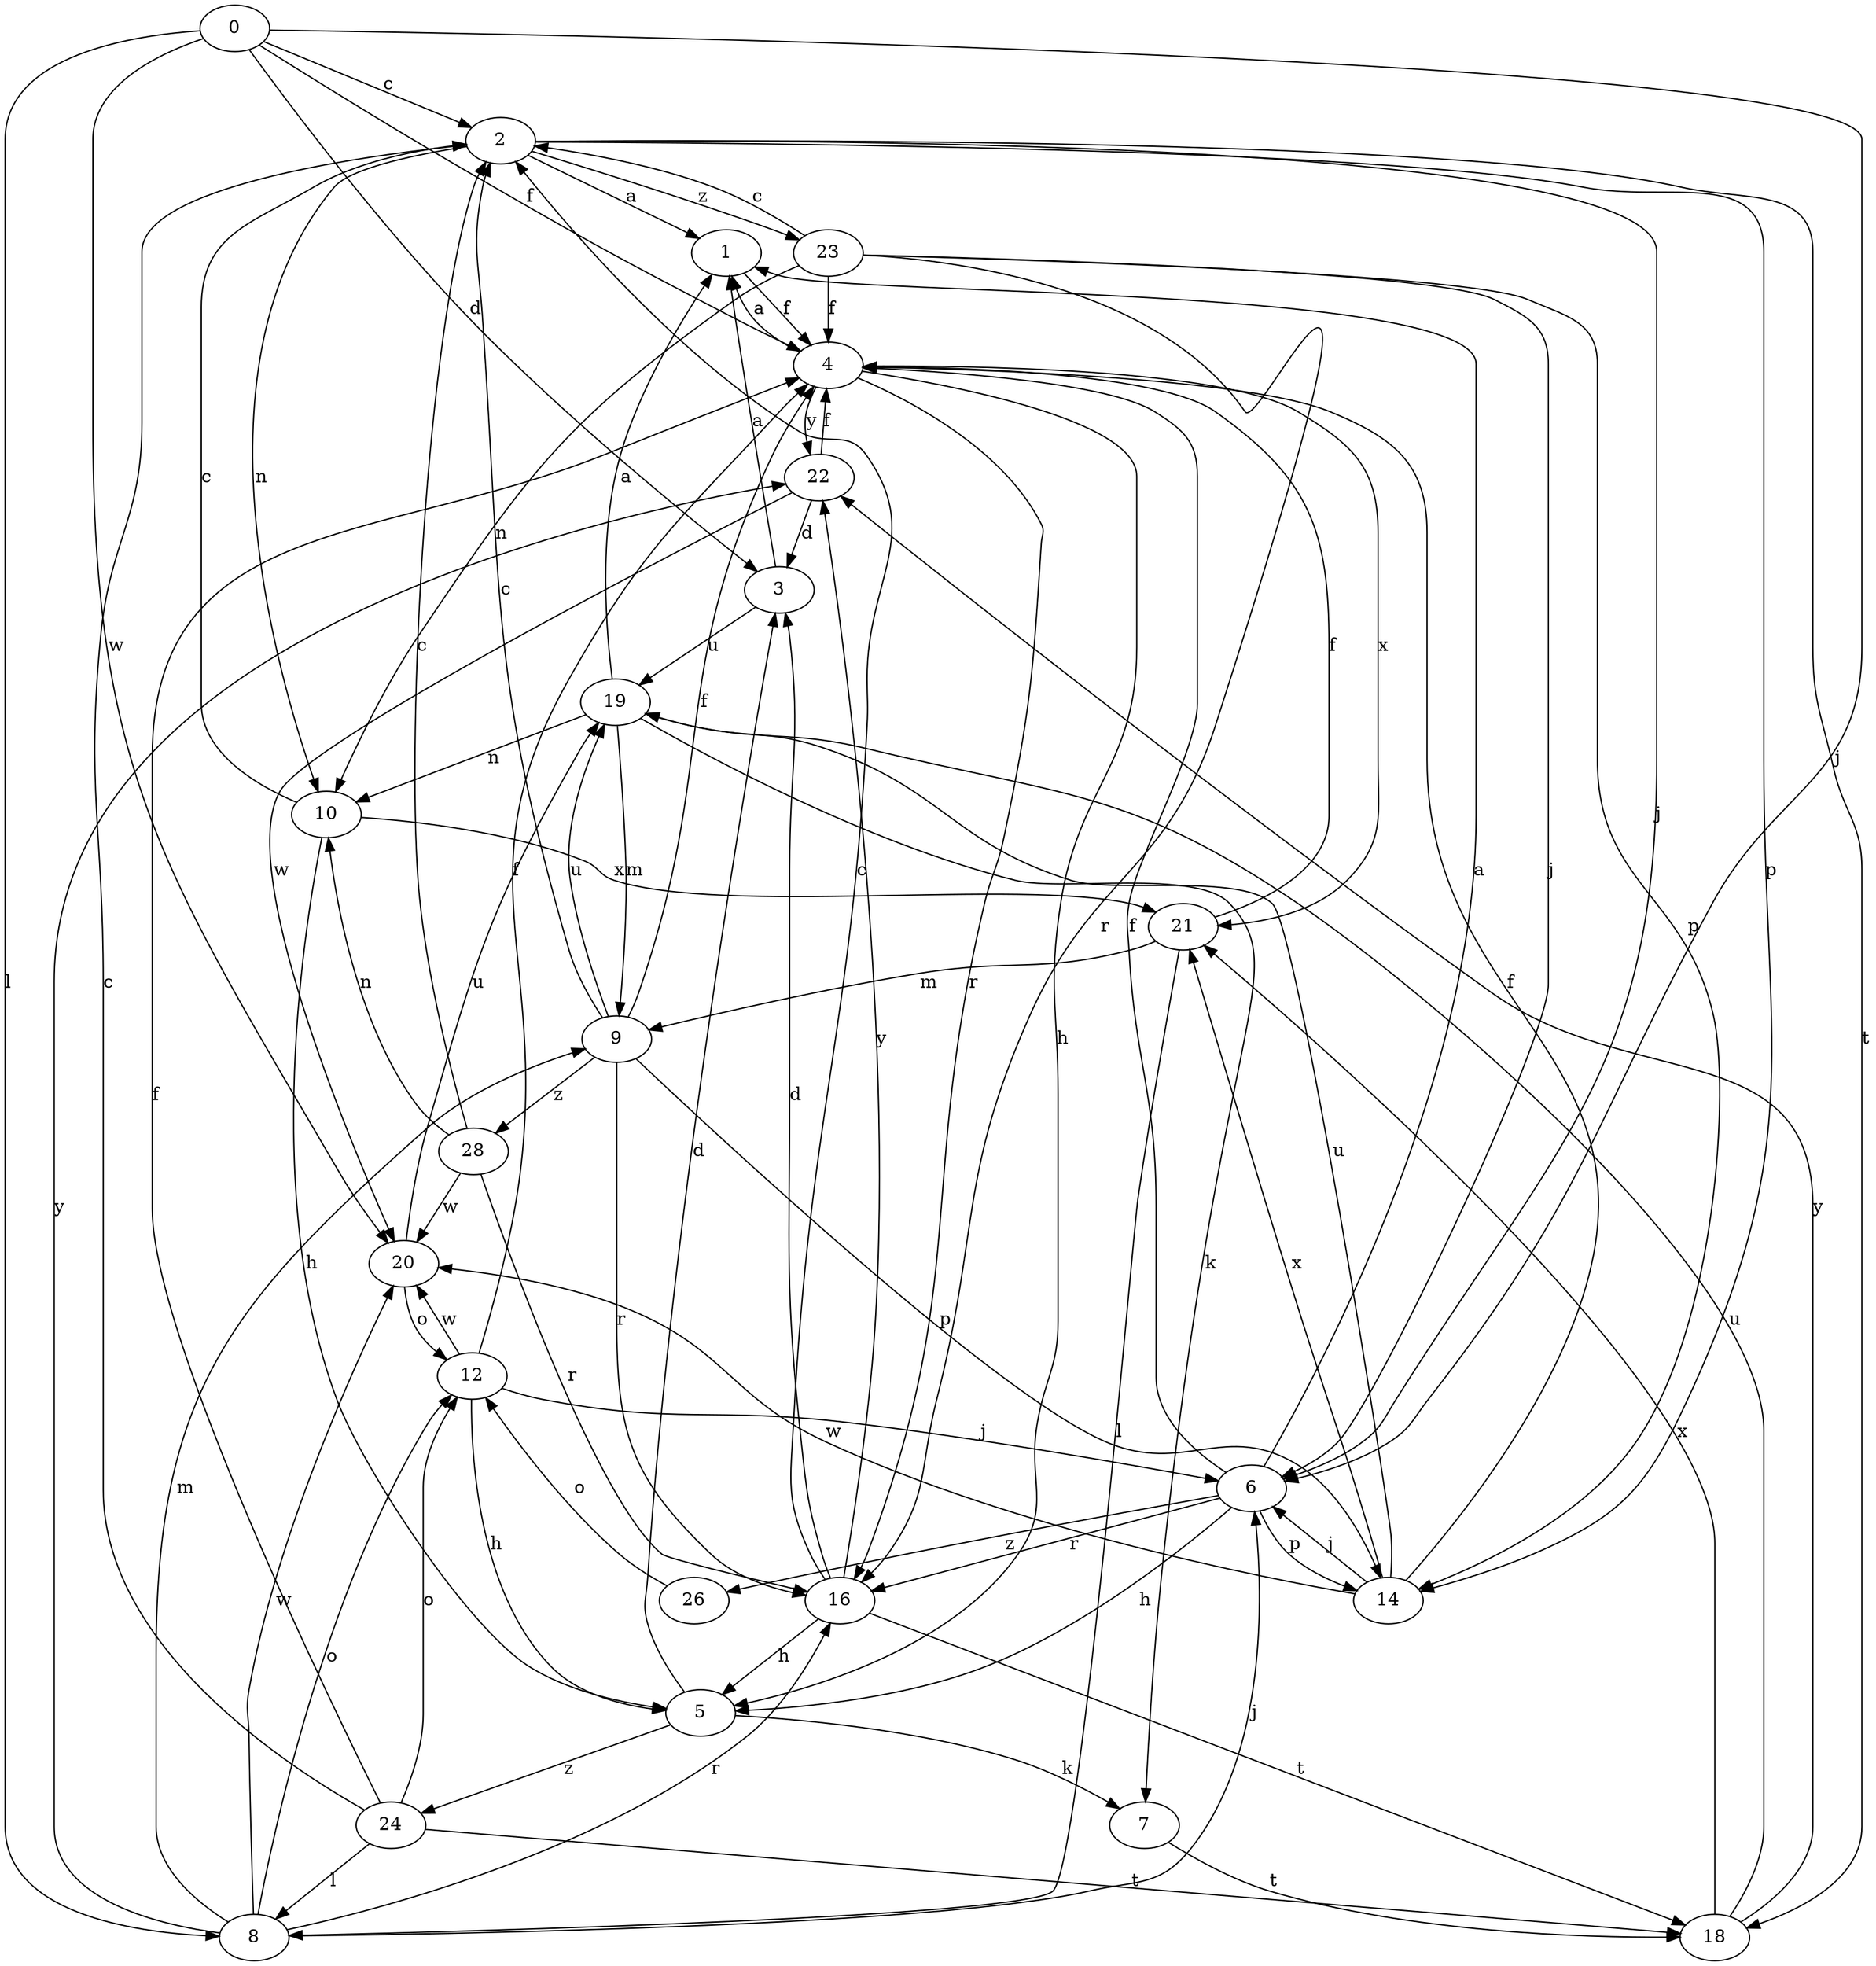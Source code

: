 strict digraph  {
0;
1;
2;
3;
4;
5;
6;
7;
8;
9;
10;
12;
14;
16;
18;
19;
20;
21;
22;
23;
24;
26;
28;
0 -> 2  [label=c];
0 -> 3  [label=d];
0 -> 4  [label=f];
0 -> 6  [label=j];
0 -> 8  [label=l];
0 -> 20  [label=w];
1 -> 4  [label=f];
2 -> 1  [label=a];
2 -> 6  [label=j];
2 -> 10  [label=n];
2 -> 14  [label=p];
2 -> 18  [label=t];
2 -> 23  [label=z];
3 -> 1  [label=a];
3 -> 19  [label=u];
4 -> 1  [label=a];
4 -> 5  [label=h];
4 -> 16  [label=r];
4 -> 21  [label=x];
4 -> 22  [label=y];
5 -> 3  [label=d];
5 -> 7  [label=k];
5 -> 24  [label=z];
6 -> 1  [label=a];
6 -> 4  [label=f];
6 -> 5  [label=h];
6 -> 14  [label=p];
6 -> 16  [label=r];
6 -> 26  [label=z];
7 -> 18  [label=t];
8 -> 6  [label=j];
8 -> 9  [label=m];
8 -> 12  [label=o];
8 -> 16  [label=r];
8 -> 20  [label=w];
8 -> 22  [label=y];
9 -> 2  [label=c];
9 -> 4  [label=f];
9 -> 14  [label=p];
9 -> 16  [label=r];
9 -> 19  [label=u];
9 -> 28  [label=z];
10 -> 2  [label=c];
10 -> 5  [label=h];
10 -> 21  [label=x];
12 -> 4  [label=f];
12 -> 5  [label=h];
12 -> 6  [label=j];
12 -> 20  [label=w];
14 -> 4  [label=f];
14 -> 6  [label=j];
14 -> 19  [label=u];
14 -> 20  [label=w];
14 -> 21  [label=x];
16 -> 2  [label=c];
16 -> 3  [label=d];
16 -> 5  [label=h];
16 -> 18  [label=t];
16 -> 22  [label=y];
18 -> 19  [label=u];
18 -> 21  [label=x];
18 -> 22  [label=y];
19 -> 1  [label=a];
19 -> 7  [label=k];
19 -> 9  [label=m];
19 -> 10  [label=n];
20 -> 12  [label=o];
20 -> 19  [label=u];
21 -> 4  [label=f];
21 -> 8  [label=l];
21 -> 9  [label=m];
22 -> 3  [label=d];
22 -> 4  [label=f];
22 -> 20  [label=w];
23 -> 2  [label=c];
23 -> 4  [label=f];
23 -> 6  [label=j];
23 -> 10  [label=n];
23 -> 14  [label=p];
23 -> 16  [label=r];
24 -> 2  [label=c];
24 -> 4  [label=f];
24 -> 8  [label=l];
24 -> 12  [label=o];
24 -> 18  [label=t];
26 -> 12  [label=o];
28 -> 2  [label=c];
28 -> 10  [label=n];
28 -> 16  [label=r];
28 -> 20  [label=w];
}
